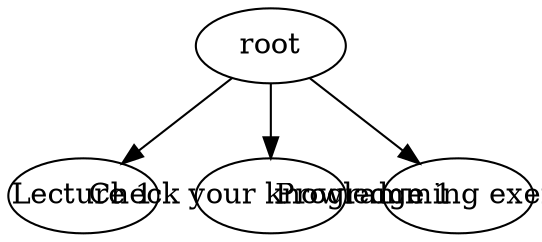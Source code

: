 digraph test2 {
    node [fixedsize=True,width="1.0",height="0.5"]
    
    root [href="asdf"]

    root -> "Lecture 1"
    root -> "Check your knowledge 1"
    root -> "Programming exercise 1"


}

